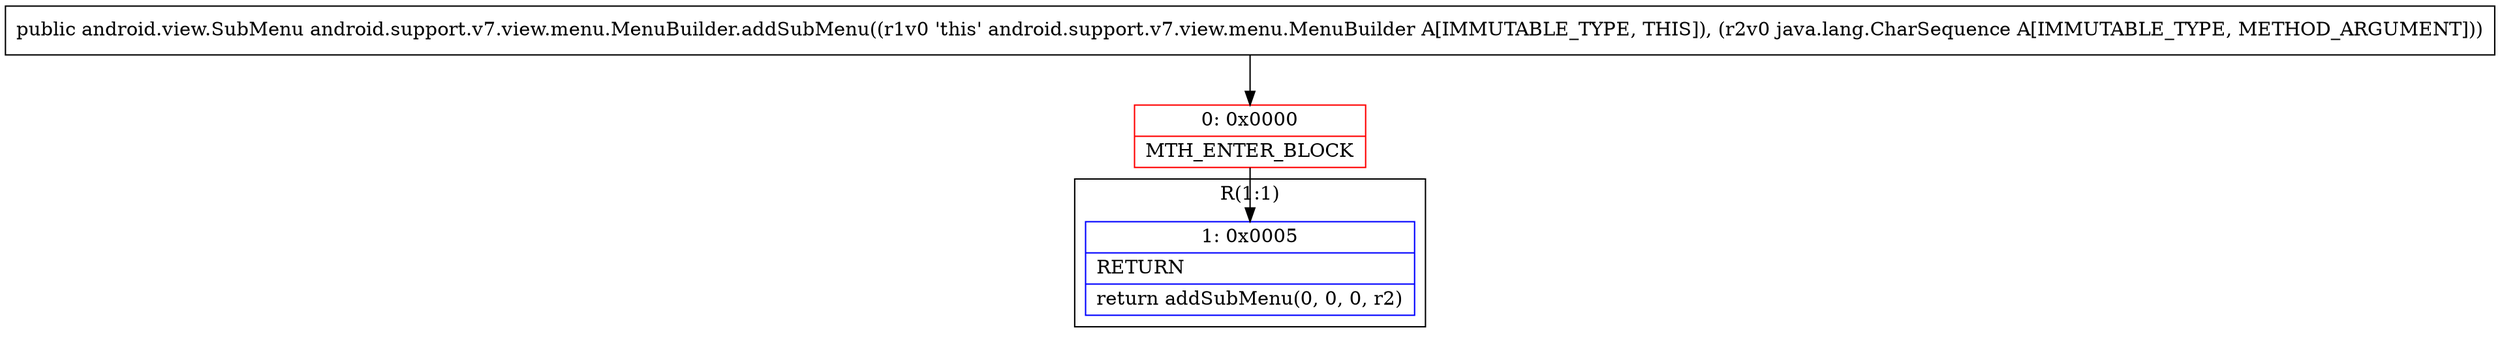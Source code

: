 digraph "CFG forandroid.support.v7.view.menu.MenuBuilder.addSubMenu(Ljava\/lang\/CharSequence;)Landroid\/view\/SubMenu;" {
subgraph cluster_Region_1360679979 {
label = "R(1:1)";
node [shape=record,color=blue];
Node_1 [shape=record,label="{1\:\ 0x0005|RETURN\l|return addSubMenu(0, 0, 0, r2)\l}"];
}
Node_0 [shape=record,color=red,label="{0\:\ 0x0000|MTH_ENTER_BLOCK\l}"];
MethodNode[shape=record,label="{public android.view.SubMenu android.support.v7.view.menu.MenuBuilder.addSubMenu((r1v0 'this' android.support.v7.view.menu.MenuBuilder A[IMMUTABLE_TYPE, THIS]), (r2v0 java.lang.CharSequence A[IMMUTABLE_TYPE, METHOD_ARGUMENT])) }"];
MethodNode -> Node_0;
Node_0 -> Node_1;
}

